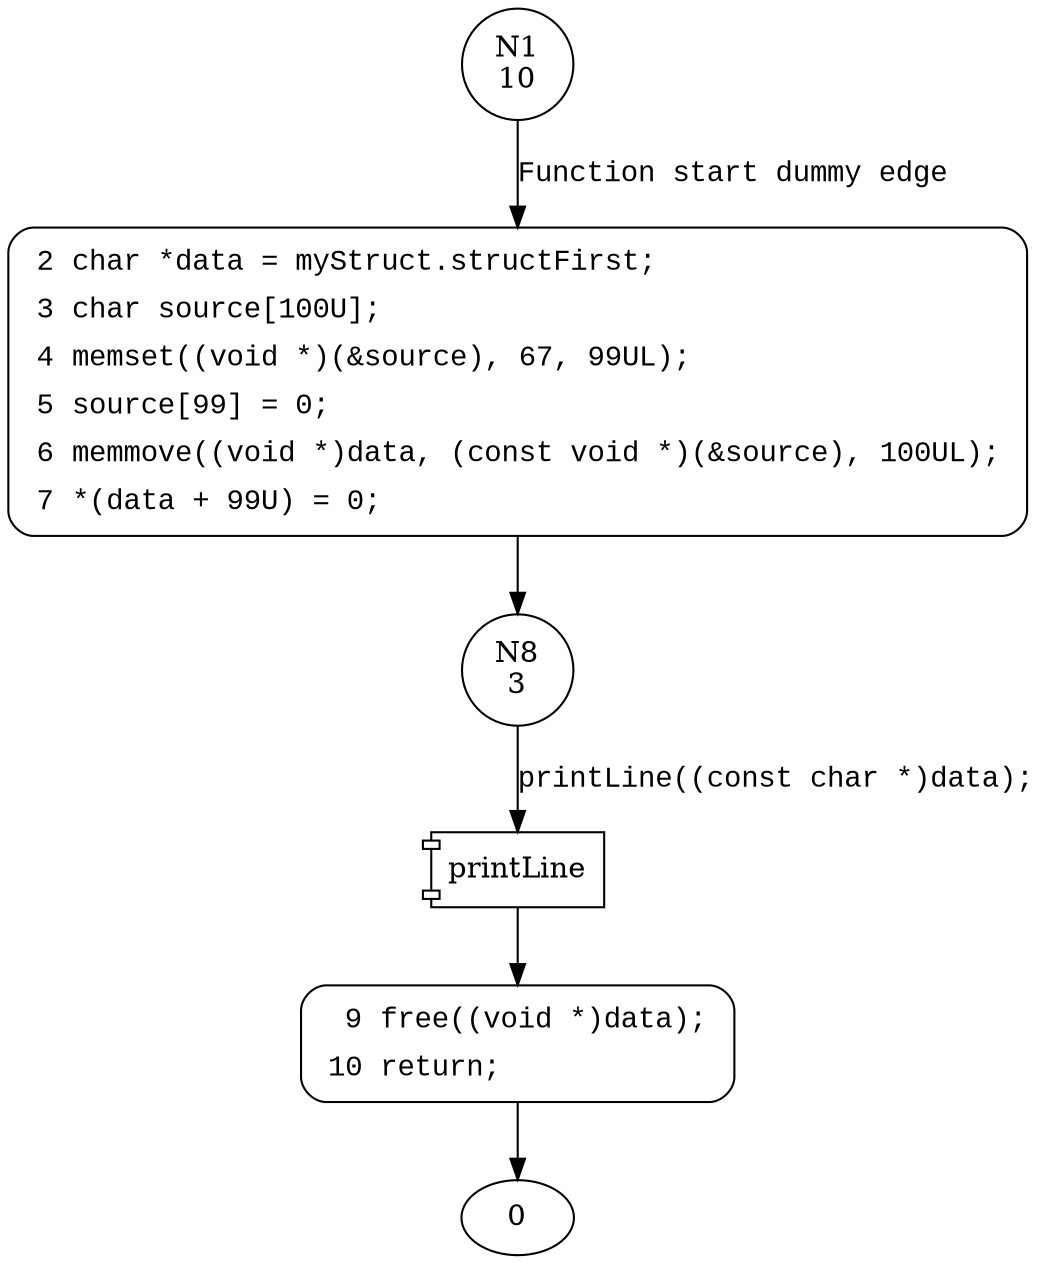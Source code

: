 digraph CWE122_Heap_Based_Buffer_Overflow__c_CWE805_char_memmove_67b_goodG2BSink {
1 [shape="circle" label="N1\n10"]
2 [shape="circle" label="N2\n9"]
8 [shape="circle" label="N8\n3"]
9 [shape="circle" label="N9\n2"]
2 [style="filled,bold" penwidth="1" fillcolor="white" fontname="Courier New" shape="Mrecord" label=<<table border="0" cellborder="0" cellpadding="3" bgcolor="white"><tr><td align="right">2</td><td align="left">char *data = myStruct.structFirst;</td></tr><tr><td align="right">3</td><td align="left">char source[100U];</td></tr><tr><td align="right">4</td><td align="left">memset((void *)(&amp;source), 67, 99UL);</td></tr><tr><td align="right">5</td><td align="left">source[99] = 0;</td></tr><tr><td align="right">6</td><td align="left">memmove((void *)data, (const void *)(&amp;source), 100UL);</td></tr><tr><td align="right">7</td><td align="left">*(data + 99U) = 0;</td></tr></table>>]
2 -> 8[label=""]
9 [style="filled,bold" penwidth="1" fillcolor="white" fontname="Courier New" shape="Mrecord" label=<<table border="0" cellborder="0" cellpadding="3" bgcolor="white"><tr><td align="right">9</td><td align="left">free((void *)data);</td></tr><tr><td align="right">10</td><td align="left">return;</td></tr></table>>]
9 -> 0[label=""]
1 -> 2 [label="Function start dummy edge" fontname="Courier New"]
100027 [shape="component" label="printLine"]
8 -> 100027 [label="printLine((const char *)data);" fontname="Courier New"]
100027 -> 9 [label="" fontname="Courier New"]
}